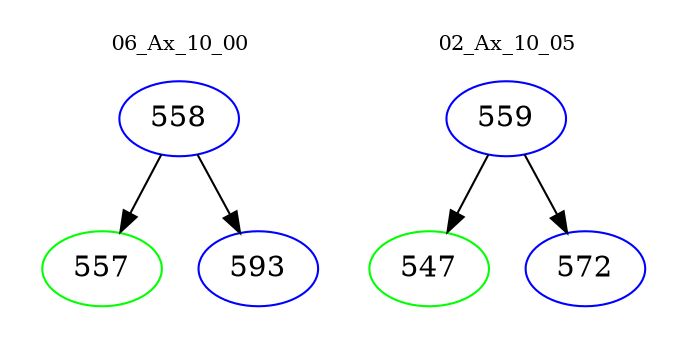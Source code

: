digraph{
subgraph cluster_0 {
color = white
label = "06_Ax_10_00";
fontsize=10;
T0_558 [label="558", color="blue"]
T0_558 -> T0_557 [color="black"]
T0_557 [label="557", color="green"]
T0_558 -> T0_593 [color="black"]
T0_593 [label="593", color="blue"]
}
subgraph cluster_1 {
color = white
label = "02_Ax_10_05";
fontsize=10;
T1_559 [label="559", color="blue"]
T1_559 -> T1_547 [color="black"]
T1_547 [label="547", color="green"]
T1_559 -> T1_572 [color="black"]
T1_572 [label="572", color="blue"]
}
}

